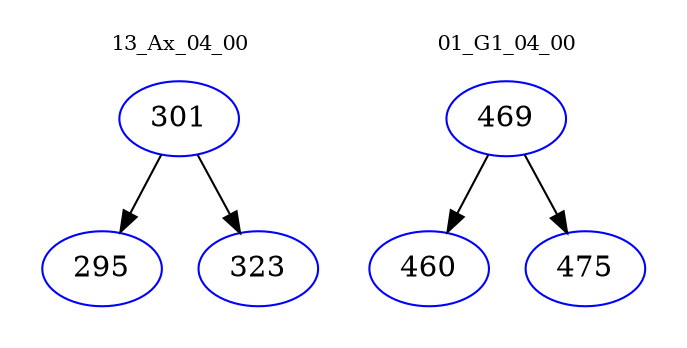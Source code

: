 digraph{
subgraph cluster_0 {
color = white
label = "13_Ax_04_00";
fontsize=10;
T0_301 [label="301", color="blue"]
T0_301 -> T0_295 [color="black"]
T0_295 [label="295", color="blue"]
T0_301 -> T0_323 [color="black"]
T0_323 [label="323", color="blue"]
}
subgraph cluster_1 {
color = white
label = "01_G1_04_00";
fontsize=10;
T1_469 [label="469", color="blue"]
T1_469 -> T1_460 [color="black"]
T1_460 [label="460", color="blue"]
T1_469 -> T1_475 [color="black"]
T1_475 [label="475", color="blue"]
}
}
